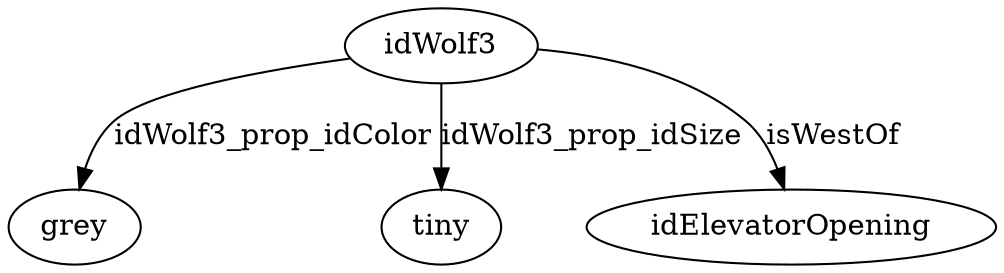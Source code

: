 strict digraph  {
idWolf3 [node_type=entity_node, root=root];
grey;
tiny;
idElevatorOpening;
idWolf3 -> grey  [edge_type=property, label=idWolf3_prop_idColor];
idWolf3 -> tiny  [edge_type=property, label=idWolf3_prop_idSize];
idWolf3 -> idElevatorOpening  [edge_type=relationship, label=isWestOf];
}

